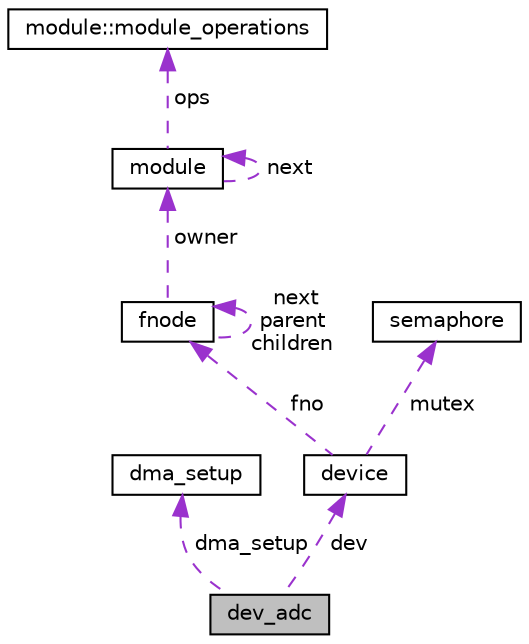 digraph "dev_adc"
{
  edge [fontname="Helvetica",fontsize="10",labelfontname="Helvetica",labelfontsize="10"];
  node [fontname="Helvetica",fontsize="10",shape=record];
  Node1 [label="dev_adc",height=0.2,width=0.4,color="black", fillcolor="grey75", style="filled", fontcolor="black"];
  Node2 -> Node1 [dir="back",color="darkorchid3",fontsize="10",style="dashed",label=" dma_setup" ,fontname="Helvetica"];
  Node2 [label="dma_setup",height=0.2,width=0.4,color="black", fillcolor="white", style="filled",URL="$structdma__setup.html"];
  Node3 -> Node1 [dir="back",color="darkorchid3",fontsize="10",style="dashed",label=" dev" ,fontname="Helvetica"];
  Node3 [label="device",height=0.2,width=0.4,color="black", fillcolor="white", style="filled",URL="$structdevice.html"];
  Node4 -> Node3 [dir="back",color="darkorchid3",fontsize="10",style="dashed",label=" fno" ,fontname="Helvetica"];
  Node4 [label="fnode",height=0.2,width=0.4,color="black", fillcolor="white", style="filled",URL="$structfnode.html"];
  Node4 -> Node4 [dir="back",color="darkorchid3",fontsize="10",style="dashed",label=" next\nparent\nchildren" ,fontname="Helvetica"];
  Node5 -> Node4 [dir="back",color="darkorchid3",fontsize="10",style="dashed",label=" owner" ,fontname="Helvetica"];
  Node5 [label="module",height=0.2,width=0.4,color="black", fillcolor="white", style="filled",URL="$structmodule.html"];
  Node6 -> Node5 [dir="back",color="darkorchid3",fontsize="10",style="dashed",label=" ops" ,fontname="Helvetica"];
  Node6 [label="module::module_operations",height=0.2,width=0.4,color="black", fillcolor="white", style="filled",URL="$structmodule_1_1module__operations.html"];
  Node5 -> Node5 [dir="back",color="darkorchid3",fontsize="10",style="dashed",label=" next" ,fontname="Helvetica"];
  Node7 -> Node3 [dir="back",color="darkorchid3",fontsize="10",style="dashed",label=" mutex" ,fontname="Helvetica"];
  Node7 [label="semaphore",height=0.2,width=0.4,color="black", fillcolor="white", style="filled",URL="$structsemaphore.html"];
}
